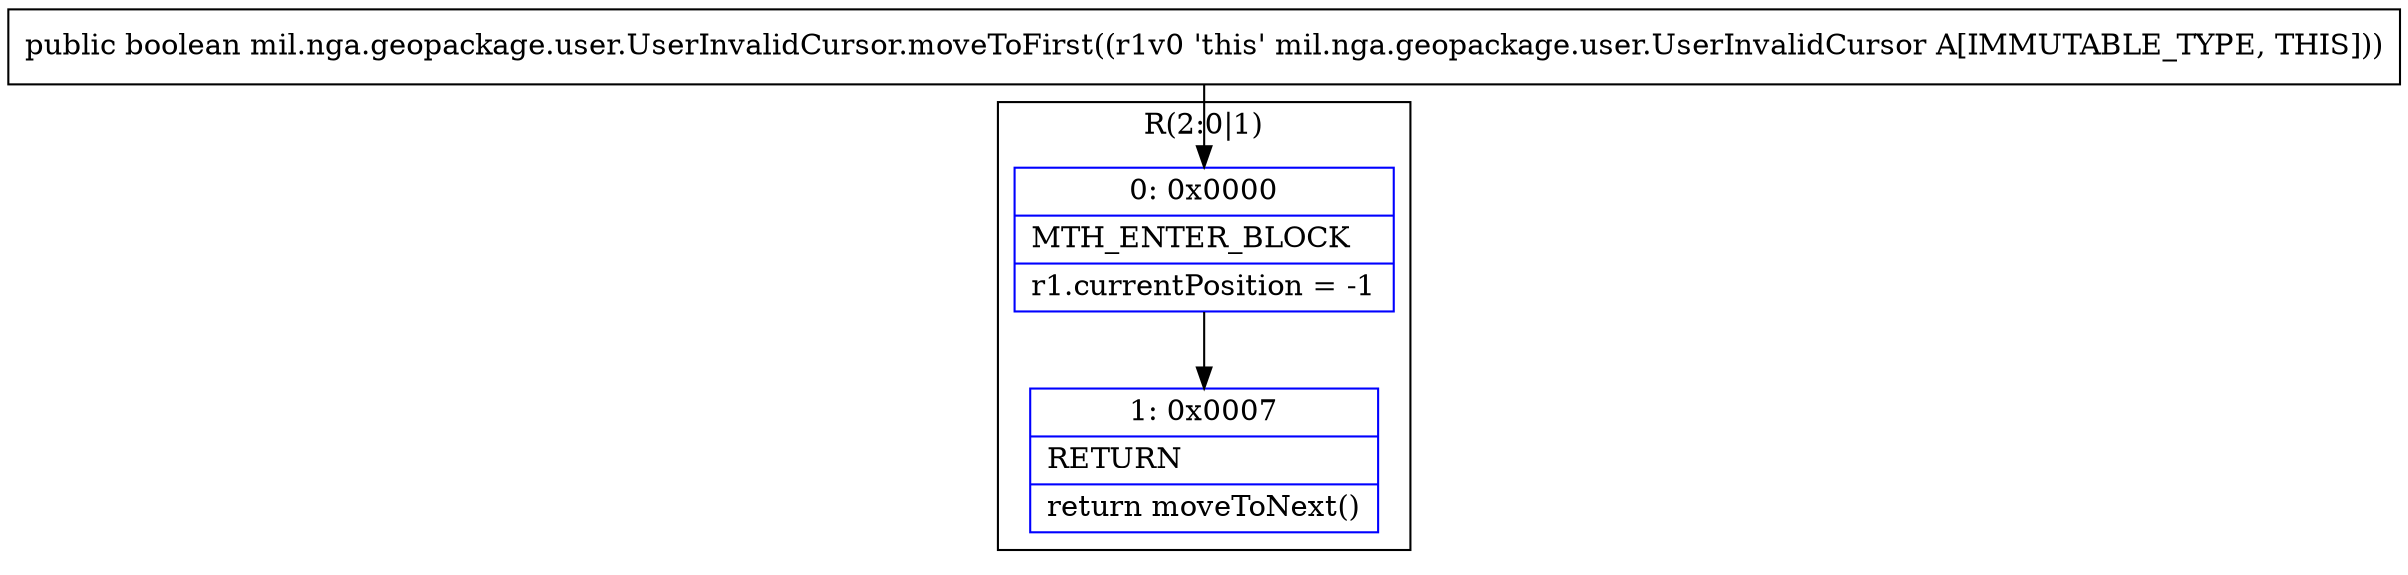 digraph "CFG formil.nga.geopackage.user.UserInvalidCursor.moveToFirst()Z" {
subgraph cluster_Region_1857555276 {
label = "R(2:0|1)";
node [shape=record,color=blue];
Node_0 [shape=record,label="{0\:\ 0x0000|MTH_ENTER_BLOCK\l|r1.currentPosition = \-1\l}"];
Node_1 [shape=record,label="{1\:\ 0x0007|RETURN\l|return moveToNext()\l}"];
}
MethodNode[shape=record,label="{public boolean mil.nga.geopackage.user.UserInvalidCursor.moveToFirst((r1v0 'this' mil.nga.geopackage.user.UserInvalidCursor A[IMMUTABLE_TYPE, THIS])) }"];
MethodNode -> Node_0;
Node_0 -> Node_1;
}


